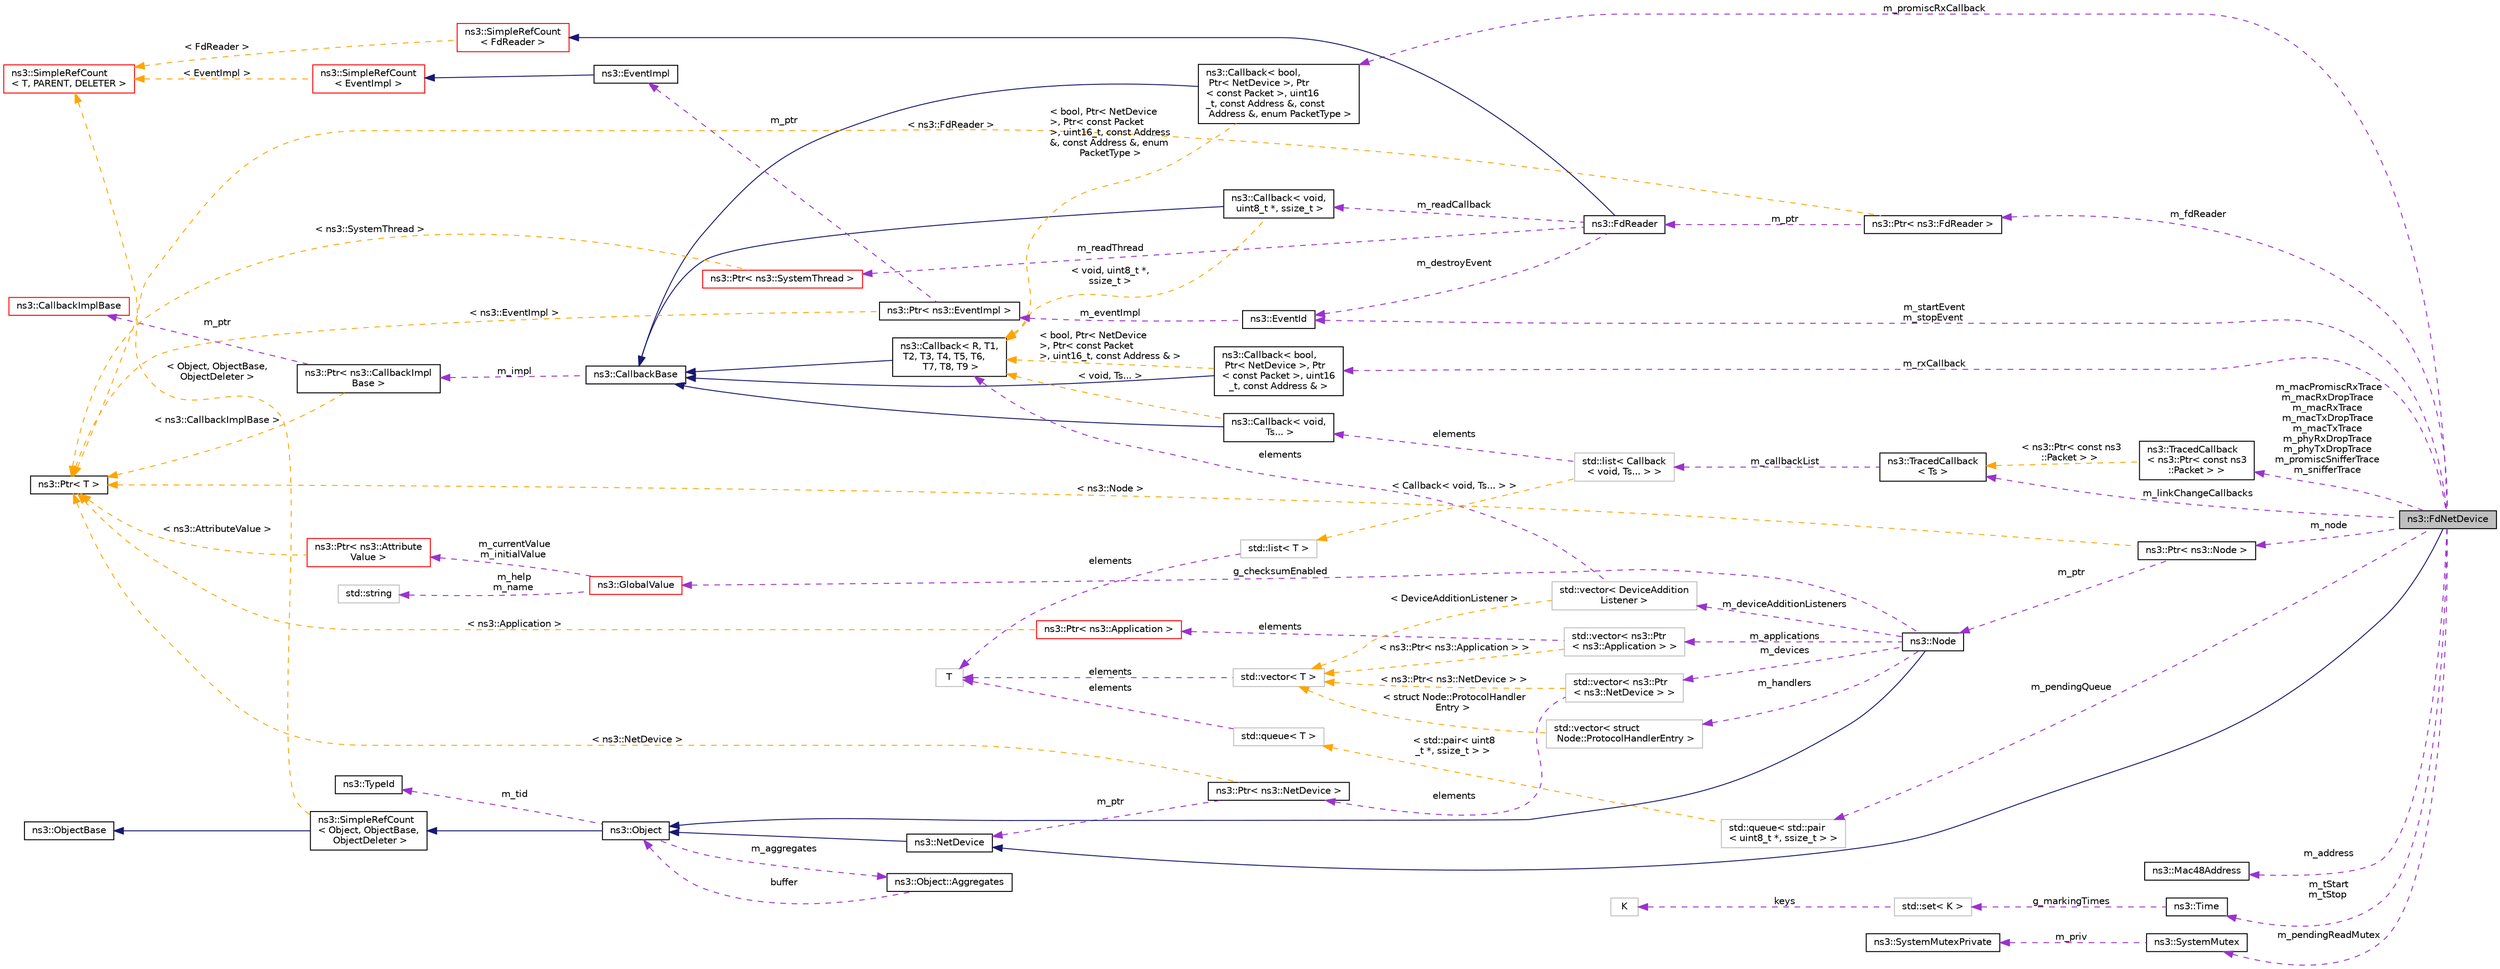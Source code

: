 digraph "ns3::FdNetDevice"
{
 // LATEX_PDF_SIZE
  edge [fontname="Helvetica",fontsize="10",labelfontname="Helvetica",labelfontsize="10"];
  node [fontname="Helvetica",fontsize="10",shape=record];
  rankdir="LR";
  Node1 [label="ns3::FdNetDevice",height=0.2,width=0.4,color="black", fillcolor="grey75", style="filled", fontcolor="black",tooltip="a NetDevice to read/write network traffic from/into a file descriptor."];
  Node2 -> Node1 [dir="back",color="midnightblue",fontsize="10",style="solid",fontname="Helvetica"];
  Node2 [label="ns3::NetDevice",height=0.2,width=0.4,color="black", fillcolor="white", style="filled",URL="$classns3_1_1_net_device.html",tooltip="Network layer to device interface."];
  Node3 -> Node2 [dir="back",color="midnightblue",fontsize="10",style="solid",fontname="Helvetica"];
  Node3 [label="ns3::Object",height=0.2,width=0.4,color="black", fillcolor="white", style="filled",URL="$classns3_1_1_object.html",tooltip="A base class which provides memory management and object aggregation."];
  Node4 -> Node3 [dir="back",color="midnightblue",fontsize="10",style="solid",fontname="Helvetica"];
  Node4 [label="ns3::SimpleRefCount\l\< Object, ObjectBase,\l ObjectDeleter \>",height=0.2,width=0.4,color="black", fillcolor="white", style="filled",URL="$classns3_1_1_simple_ref_count.html",tooltip=" "];
  Node5 -> Node4 [dir="back",color="midnightblue",fontsize="10",style="solid",fontname="Helvetica"];
  Node5 [label="ns3::ObjectBase",height=0.2,width=0.4,color="black", fillcolor="white", style="filled",URL="$classns3_1_1_object_base.html",tooltip="Anchor the ns-3 type and attribute system."];
  Node6 -> Node4 [dir="back",color="orange",fontsize="10",style="dashed",label=" \< Object, ObjectBase,\l ObjectDeleter \>" ,fontname="Helvetica"];
  Node6 [label="ns3::SimpleRefCount\l\< T, PARENT, DELETER \>",height=0.2,width=0.4,color="red", fillcolor="white", style="filled",URL="$classns3_1_1_simple_ref_count.html",tooltip="A template-based reference counting class."];
  Node8 -> Node3 [dir="back",color="darkorchid3",fontsize="10",style="dashed",label=" m_tid" ,fontname="Helvetica"];
  Node8 [label="ns3::TypeId",height=0.2,width=0.4,color="black", fillcolor="white", style="filled",URL="$classns3_1_1_type_id.html",tooltip="a unique identifier for an interface."];
  Node9 -> Node3 [dir="back",color="darkorchid3",fontsize="10",style="dashed",label=" m_aggregates" ,fontname="Helvetica"];
  Node9 [label="ns3::Object::Aggregates",height=0.2,width=0.4,color="black", fillcolor="white", style="filled",URL="$structns3_1_1_object_1_1_aggregates.html",tooltip="The list of Objects aggregated to this one."];
  Node3 -> Node9 [dir="back",color="darkorchid3",fontsize="10",style="dashed",label=" buffer" ,fontname="Helvetica"];
  Node10 -> Node1 [dir="back",color="darkorchid3",fontsize="10",style="dashed",label=" m_macPromiscRxTrace\nm_macRxDropTrace\nm_macRxTrace\nm_macTxDropTrace\nm_macTxTrace\nm_phyRxDropTrace\nm_phyTxDropTrace\nm_promiscSnifferTrace\nm_snifferTrace" ,fontname="Helvetica"];
  Node10 [label="ns3::TracedCallback\l\< ns3::Ptr\< const ns3\l::Packet \> \>",height=0.2,width=0.4,color="black", fillcolor="white", style="filled",URL="$classns3_1_1_traced_callback.html",tooltip=" "];
  Node11 -> Node10 [dir="back",color="orange",fontsize="10",style="dashed",label=" \< ns3::Ptr\< const ns3\l::Packet \> \>" ,fontname="Helvetica"];
  Node11 [label="ns3::TracedCallback\l\< Ts \>",height=0.2,width=0.4,color="black", fillcolor="white", style="filled",URL="$classns3_1_1_traced_callback.html",tooltip="Forward calls to a chain of Callback."];
  Node12 -> Node11 [dir="back",color="darkorchid3",fontsize="10",style="dashed",label=" m_callbackList" ,fontname="Helvetica"];
  Node12 [label="std::list\< Callback\l\< void, Ts... \> \>",height=0.2,width=0.4,color="grey75", fillcolor="white", style="filled",tooltip=" "];
  Node13 -> Node12 [dir="back",color="darkorchid3",fontsize="10",style="dashed",label=" elements" ,fontname="Helvetica"];
  Node13 [label="ns3::Callback\< void,\l Ts... \>",height=0.2,width=0.4,color="black", fillcolor="white", style="filled",URL="$classns3_1_1_callback.html",tooltip=" "];
  Node14 -> Node13 [dir="back",color="midnightblue",fontsize="10",style="solid",fontname="Helvetica"];
  Node14 [label="ns3::CallbackBase",height=0.2,width=0.4,color="black", fillcolor="white", style="filled",URL="$classns3_1_1_callback_base.html",tooltip="Base class for Callback class."];
  Node15 -> Node14 [dir="back",color="darkorchid3",fontsize="10",style="dashed",label=" m_impl" ,fontname="Helvetica"];
  Node15 [label="ns3::Ptr\< ns3::CallbackImpl\lBase \>",height=0.2,width=0.4,color="black", fillcolor="white", style="filled",URL="$classns3_1_1_ptr.html",tooltip=" "];
  Node16 -> Node15 [dir="back",color="darkorchid3",fontsize="10",style="dashed",label=" m_ptr" ,fontname="Helvetica"];
  Node16 [label="ns3::CallbackImplBase",height=0.2,width=0.4,color="red", fillcolor="white", style="filled",URL="$classns3_1_1_callback_impl_base.html",tooltip="Abstract base class for CallbackImpl Provides reference counting and equality test."];
  Node18 -> Node15 [dir="back",color="orange",fontsize="10",style="dashed",label=" \< ns3::CallbackImplBase \>" ,fontname="Helvetica"];
  Node18 [label="ns3::Ptr\< T \>",height=0.2,width=0.4,color="black", fillcolor="white", style="filled",URL="$classns3_1_1_ptr.html",tooltip="Smart pointer class similar to boost::intrusive_ptr."];
  Node19 -> Node13 [dir="back",color="orange",fontsize="10",style="dashed",label=" \< void, Ts... \>" ,fontname="Helvetica"];
  Node19 [label="ns3::Callback\< R, T1,\l T2, T3, T4, T5, T6,\l T7, T8, T9 \>",height=0.2,width=0.4,color="black", fillcolor="white", style="filled",URL="$classns3_1_1_callback.html",tooltip="Callback template class."];
  Node14 -> Node19 [dir="back",color="midnightblue",fontsize="10",style="solid",fontname="Helvetica"];
  Node20 -> Node12 [dir="back",color="orange",fontsize="10",style="dashed",label=" \< Callback\< void, Ts... \> \>" ,fontname="Helvetica"];
  Node20 [label="std::list\< T \>",height=0.2,width=0.4,color="grey75", fillcolor="white", style="filled",tooltip=" "];
  Node21 -> Node20 [dir="back",color="darkorchid3",fontsize="10",style="dashed",label=" elements" ,fontname="Helvetica"];
  Node21 [label="T",height=0.2,width=0.4,color="grey75", fillcolor="white", style="filled",tooltip=" "];
  Node22 -> Node1 [dir="back",color="darkorchid3",fontsize="10",style="dashed",label=" m_address" ,fontname="Helvetica"];
  Node22 [label="ns3::Mac48Address",height=0.2,width=0.4,color="black", fillcolor="white", style="filled",URL="$classns3_1_1_mac48_address.html",tooltip="an EUI-48 address"];
  Node23 -> Node1 [dir="back",color="darkorchid3",fontsize="10",style="dashed",label=" m_promiscRxCallback" ,fontname="Helvetica"];
  Node23 [label="ns3::Callback\< bool,\l Ptr\< NetDevice \>, Ptr\l\< const Packet \>, uint16\l_t, const Address &, const\l Address &, enum PacketType \>",height=0.2,width=0.4,color="black", fillcolor="white", style="filled",URL="$classns3_1_1_callback.html",tooltip=" "];
  Node14 -> Node23 [dir="back",color="midnightblue",fontsize="10",style="solid",fontname="Helvetica"];
  Node19 -> Node23 [dir="back",color="orange",fontsize="10",style="dashed",label=" \< bool, Ptr\< NetDevice\l \>, Ptr\< const Packet\l \>, uint16_t, const Address\l &, const Address &, enum\l PacketType \>" ,fontname="Helvetica"];
  Node24 -> Node1 [dir="back",color="darkorchid3",fontsize="10",style="dashed",label=" m_startEvent\nm_stopEvent" ,fontname="Helvetica"];
  Node24 [label="ns3::EventId",height=0.2,width=0.4,color="black", fillcolor="white", style="filled",URL="$classns3_1_1_event_id.html",tooltip="An identifier for simulation events."];
  Node25 -> Node24 [dir="back",color="darkorchid3",fontsize="10",style="dashed",label=" m_eventImpl" ,fontname="Helvetica"];
  Node25 [label="ns3::Ptr\< ns3::EventImpl \>",height=0.2,width=0.4,color="black", fillcolor="white", style="filled",URL="$classns3_1_1_ptr.html",tooltip=" "];
  Node26 -> Node25 [dir="back",color="darkorchid3",fontsize="10",style="dashed",label=" m_ptr" ,fontname="Helvetica"];
  Node26 [label="ns3::EventImpl",height=0.2,width=0.4,color="black", fillcolor="white", style="filled",URL="$classns3_1_1_event_impl.html",tooltip="A simulation event."];
  Node27 -> Node26 [dir="back",color="midnightblue",fontsize="10",style="solid",fontname="Helvetica"];
  Node27 [label="ns3::SimpleRefCount\l\< EventImpl \>",height=0.2,width=0.4,color="red", fillcolor="white", style="filled",URL="$classns3_1_1_simple_ref_count.html",tooltip=" "];
  Node6 -> Node27 [dir="back",color="orange",fontsize="10",style="dashed",label=" \< EventImpl \>" ,fontname="Helvetica"];
  Node18 -> Node25 [dir="back",color="orange",fontsize="10",style="dashed",label=" \< ns3::EventImpl \>" ,fontname="Helvetica"];
  Node28 -> Node1 [dir="back",color="darkorchid3",fontsize="10",style="dashed",label=" m_node" ,fontname="Helvetica"];
  Node28 [label="ns3::Ptr\< ns3::Node \>",height=0.2,width=0.4,color="black", fillcolor="white", style="filled",URL="$classns3_1_1_ptr.html",tooltip=" "];
  Node29 -> Node28 [dir="back",color="darkorchid3",fontsize="10",style="dashed",label=" m_ptr" ,fontname="Helvetica"];
  Node29 [label="ns3::Node",height=0.2,width=0.4,color="black", fillcolor="white", style="filled",URL="$classns3_1_1_node.html",tooltip="A network Node."];
  Node3 -> Node29 [dir="back",color="midnightblue",fontsize="10",style="solid",fontname="Helvetica"];
  Node30 -> Node29 [dir="back",color="darkorchid3",fontsize="10",style="dashed",label=" m_applications" ,fontname="Helvetica"];
  Node30 [label="std::vector\< ns3::Ptr\l\< ns3::Application \> \>",height=0.2,width=0.4,color="grey75", fillcolor="white", style="filled",tooltip=" "];
  Node31 -> Node30 [dir="back",color="darkorchid3",fontsize="10",style="dashed",label=" elements" ,fontname="Helvetica"];
  Node31 [label="ns3::Ptr\< ns3::Application \>",height=0.2,width=0.4,color="red", fillcolor="white", style="filled",URL="$classns3_1_1_ptr.html",tooltip=" "];
  Node18 -> Node31 [dir="back",color="orange",fontsize="10",style="dashed",label=" \< ns3::Application \>" ,fontname="Helvetica"];
  Node36 -> Node30 [dir="back",color="orange",fontsize="10",style="dashed",label=" \< ns3::Ptr\< ns3::Application \> \>" ,fontname="Helvetica"];
  Node36 [label="std::vector\< T \>",height=0.2,width=0.4,color="grey75", fillcolor="white", style="filled",tooltip=" "];
  Node21 -> Node36 [dir="back",color="darkorchid3",fontsize="10",style="dashed",label=" elements" ,fontname="Helvetica"];
  Node37 -> Node29 [dir="back",color="darkorchid3",fontsize="10",style="dashed",label=" m_devices" ,fontname="Helvetica"];
  Node37 [label="std::vector\< ns3::Ptr\l\< ns3::NetDevice \> \>",height=0.2,width=0.4,color="grey75", fillcolor="white", style="filled",tooltip=" "];
  Node38 -> Node37 [dir="back",color="darkorchid3",fontsize="10",style="dashed",label=" elements" ,fontname="Helvetica"];
  Node38 [label="ns3::Ptr\< ns3::NetDevice \>",height=0.2,width=0.4,color="black", fillcolor="white", style="filled",URL="$classns3_1_1_ptr.html",tooltip=" "];
  Node2 -> Node38 [dir="back",color="darkorchid3",fontsize="10",style="dashed",label=" m_ptr" ,fontname="Helvetica"];
  Node18 -> Node38 [dir="back",color="orange",fontsize="10",style="dashed",label=" \< ns3::NetDevice \>" ,fontname="Helvetica"];
  Node36 -> Node37 [dir="back",color="orange",fontsize="10",style="dashed",label=" \< ns3::Ptr\< ns3::NetDevice \> \>" ,fontname="Helvetica"];
  Node39 -> Node29 [dir="back",color="darkorchid3",fontsize="10",style="dashed",label=" g_checksumEnabled" ,fontname="Helvetica"];
  Node39 [label="ns3::GlobalValue",height=0.2,width=0.4,color="red", fillcolor="white", style="filled",URL="$classns3_1_1_global_value.html",tooltip="Hold a so-called 'global value'."];
  Node40 -> Node39 [dir="back",color="darkorchid3",fontsize="10",style="dashed",label=" m_currentValue\nm_initialValue" ,fontname="Helvetica"];
  Node40 [label="ns3::Ptr\< ns3::Attribute\lValue \>",height=0.2,width=0.4,color="red", fillcolor="white", style="filled",URL="$classns3_1_1_ptr.html",tooltip=" "];
  Node18 -> Node40 [dir="back",color="orange",fontsize="10",style="dashed",label=" \< ns3::AttributeValue \>" ,fontname="Helvetica"];
  Node43 -> Node39 [dir="back",color="darkorchid3",fontsize="10",style="dashed",label=" m_help\nm_name" ,fontname="Helvetica"];
  Node43 [label="std::string",height=0.2,width=0.4,color="grey75", fillcolor="white", style="filled",tooltip=" "];
  Node48 -> Node29 [dir="back",color="darkorchid3",fontsize="10",style="dashed",label=" m_handlers" ,fontname="Helvetica"];
  Node48 [label="std::vector\< struct\l Node::ProtocolHandlerEntry \>",height=0.2,width=0.4,color="grey75", fillcolor="white", style="filled",tooltip=" "];
  Node36 -> Node48 [dir="back",color="orange",fontsize="10",style="dashed",label=" \< struct Node::ProtocolHandler\lEntry \>" ,fontname="Helvetica"];
  Node51 -> Node29 [dir="back",color="darkorchid3",fontsize="10",style="dashed",label=" m_deviceAdditionListeners" ,fontname="Helvetica"];
  Node51 [label="std::vector\< DeviceAddition\lListener \>",height=0.2,width=0.4,color="grey75", fillcolor="white", style="filled",tooltip=" "];
  Node19 -> Node51 [dir="back",color="darkorchid3",fontsize="10",style="dashed",label=" elements" ,fontname="Helvetica"];
  Node36 -> Node51 [dir="back",color="orange",fontsize="10",style="dashed",label=" \< DeviceAdditionListener \>" ,fontname="Helvetica"];
  Node18 -> Node28 [dir="back",color="orange",fontsize="10",style="dashed",label=" \< ns3::Node \>" ,fontname="Helvetica"];
  Node52 -> Node1 [dir="back",color="darkorchid3",fontsize="10",style="dashed",label=" m_rxCallback" ,fontname="Helvetica"];
  Node52 [label="ns3::Callback\< bool,\l Ptr\< NetDevice \>, Ptr\l\< const Packet \>, uint16\l_t, const Address & \>",height=0.2,width=0.4,color="black", fillcolor="white", style="filled",URL="$classns3_1_1_callback.html",tooltip=" "];
  Node14 -> Node52 [dir="back",color="midnightblue",fontsize="10",style="solid",fontname="Helvetica"];
  Node19 -> Node52 [dir="back",color="orange",fontsize="10",style="dashed",label=" \< bool, Ptr\< NetDevice\l \>, Ptr\< const Packet\l \>, uint16_t, const Address & \>" ,fontname="Helvetica"];
  Node11 -> Node1 [dir="back",color="darkorchid3",fontsize="10",style="dashed",label=" m_linkChangeCallbacks" ,fontname="Helvetica"];
  Node33 -> Node1 [dir="back",color="darkorchid3",fontsize="10",style="dashed",label=" m_tStart\nm_tStop" ,fontname="Helvetica"];
  Node33 [label="ns3::Time",height=0.2,width=0.4,color="black", fillcolor="white", style="filled",URL="$classns3_1_1_time.html",tooltip="Simulation virtual time values and global simulation resolution."];
  Node34 -> Node33 [dir="back",color="darkorchid3",fontsize="10",style="dashed",label=" g_markingTimes" ,fontname="Helvetica"];
  Node34 [label="std::set\< K \>",height=0.2,width=0.4,color="grey75", fillcolor="white", style="filled",tooltip=" "];
  Node35 -> Node34 [dir="back",color="darkorchid3",fontsize="10",style="dashed",label=" keys" ,fontname="Helvetica"];
  Node35 [label="K",height=0.2,width=0.4,color="grey75", fillcolor="white", style="filled",tooltip=" "];
  Node53 -> Node1 [dir="back",color="darkorchid3",fontsize="10",style="dashed",label=" m_pendingReadMutex" ,fontname="Helvetica"];
  Node53 [label="ns3::SystemMutex",height=0.2,width=0.4,color="black", fillcolor="white", style="filled",URL="$classns3_1_1_system_mutex.html",tooltip="A class which provides a relatively platform-independent Mutual Exclusion thread synchronization prim..."];
  Node54 -> Node53 [dir="back",color="darkorchid3",fontsize="10",style="dashed",label=" m_priv" ,fontname="Helvetica"];
  Node54 [label="ns3::SystemMutexPrivate",height=0.2,width=0.4,color="black", fillcolor="white", style="filled",URL="$classns3_1_1_system_mutex_private.html",tooltip="System-dependent implementation of SystemMutex."];
  Node55 -> Node1 [dir="back",color="darkorchid3",fontsize="10",style="dashed",label=" m_pendingQueue" ,fontname="Helvetica"];
  Node55 [label="std::queue\< std::pair\l\< uint8_t *, ssize_t \> \>",height=0.2,width=0.4,color="grey75", fillcolor="white", style="filled",tooltip=" "];
  Node56 -> Node55 [dir="back",color="orange",fontsize="10",style="dashed",label=" \< std::pair\< uint8\l_t *, ssize_t \> \>" ,fontname="Helvetica"];
  Node56 [label="std::queue\< T \>",height=0.2,width=0.4,color="grey75", fillcolor="white", style="filled",tooltip=" "];
  Node21 -> Node56 [dir="back",color="darkorchid3",fontsize="10",style="dashed",label=" elements" ,fontname="Helvetica"];
  Node57 -> Node1 [dir="back",color="darkorchid3",fontsize="10",style="dashed",label=" m_fdReader" ,fontname="Helvetica"];
  Node57 [label="ns3::Ptr\< ns3::FdReader \>",height=0.2,width=0.4,color="black", fillcolor="white", style="filled",URL="$classns3_1_1_ptr.html",tooltip=" "];
  Node58 -> Node57 [dir="back",color="darkorchid3",fontsize="10",style="dashed",label=" m_ptr" ,fontname="Helvetica"];
  Node58 [label="ns3::FdReader",height=0.2,width=0.4,color="black", fillcolor="white", style="filled",URL="$classns3_1_1_fd_reader.html",tooltip="A class that asynchronously reads from a file descriptor."];
  Node59 -> Node58 [dir="back",color="midnightblue",fontsize="10",style="solid",fontname="Helvetica"];
  Node59 [label="ns3::SimpleRefCount\l\< FdReader \>",height=0.2,width=0.4,color="red", fillcolor="white", style="filled",URL="$classns3_1_1_simple_ref_count.html",tooltip=" "];
  Node6 -> Node59 [dir="back",color="orange",fontsize="10",style="dashed",label=" \< FdReader \>" ,fontname="Helvetica"];
  Node24 -> Node58 [dir="back",color="darkorchid3",fontsize="10",style="dashed",label=" m_destroyEvent" ,fontname="Helvetica"];
  Node60 -> Node58 [dir="back",color="darkorchid3",fontsize="10",style="dashed",label=" m_readCallback" ,fontname="Helvetica"];
  Node60 [label="ns3::Callback\< void,\l uint8_t *, ssize_t \>",height=0.2,width=0.4,color="black", fillcolor="white", style="filled",URL="$classns3_1_1_callback.html",tooltip=" "];
  Node14 -> Node60 [dir="back",color="midnightblue",fontsize="10",style="solid",fontname="Helvetica"];
  Node19 -> Node60 [dir="back",color="orange",fontsize="10",style="dashed",label=" \< void, uint8_t *,\l ssize_t \>" ,fontname="Helvetica"];
  Node61 -> Node58 [dir="back",color="darkorchid3",fontsize="10",style="dashed",label=" m_readThread" ,fontname="Helvetica"];
  Node61 [label="ns3::Ptr\< ns3::SystemThread \>",height=0.2,width=0.4,color="red", fillcolor="white", style="filled",URL="$classns3_1_1_ptr.html",tooltip=" "];
  Node18 -> Node61 [dir="back",color="orange",fontsize="10",style="dashed",label=" \< ns3::SystemThread \>" ,fontname="Helvetica"];
  Node18 -> Node57 [dir="back",color="orange",fontsize="10",style="dashed",label=" \< ns3::FdReader \>" ,fontname="Helvetica"];
}
